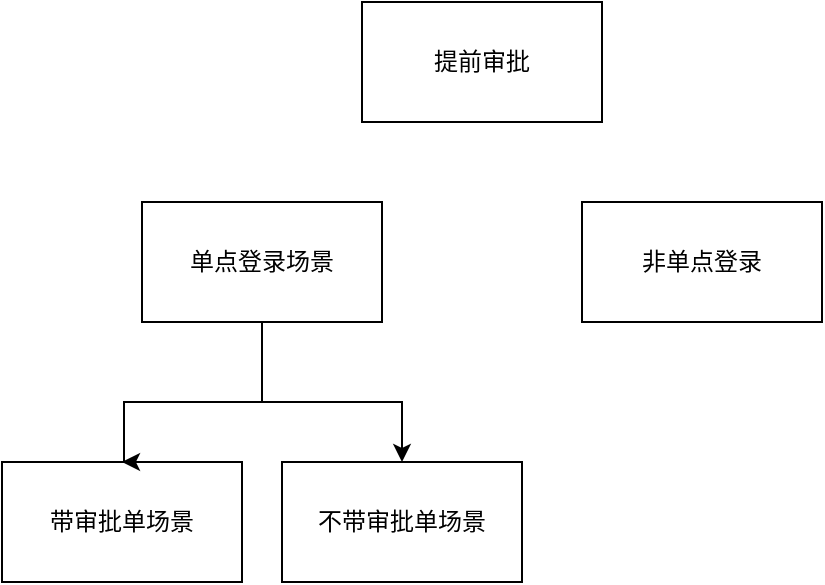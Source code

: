 <mxfile version="26.0.6">
  <diagram name="Page-1" id="ruTP5SwrVkS9TxAR0y9q">
    <mxGraphModel dx="1026" dy="580" grid="1" gridSize="10" guides="1" tooltips="1" connect="1" arrows="1" fold="1" page="1" pageScale="1" pageWidth="827" pageHeight="1169" math="0" shadow="0">
      <root>
        <mxCell id="0" />
        <mxCell id="1" parent="0" />
        <mxCell id="-Ocu-fAjUHxnrkAx-ICQ-1" value="提前审批" style="rounded=0;whiteSpace=wrap;html=1;" vertex="1" parent="1">
          <mxGeometry x="360" y="120" width="120" height="60" as="geometry" />
        </mxCell>
        <mxCell id="-Ocu-fAjUHxnrkAx-ICQ-10" style="edgeStyle=orthogonalEdgeStyle;rounded=0;orthogonalLoop=1;jettySize=auto;html=1;entryX=0.5;entryY=0;entryDx=0;entryDy=0;" edge="1" parent="1" source="-Ocu-fAjUHxnrkAx-ICQ-2" target="-Ocu-fAjUHxnrkAx-ICQ-6">
          <mxGeometry relative="1" as="geometry">
            <Array as="points">
              <mxPoint x="310" y="320" />
              <mxPoint x="380" y="320" />
            </Array>
          </mxGeometry>
        </mxCell>
        <mxCell id="-Ocu-fAjUHxnrkAx-ICQ-2" value="单点登录场景" style="rounded=0;whiteSpace=wrap;html=1;" vertex="1" parent="1">
          <mxGeometry x="250" y="220" width="120" height="60" as="geometry" />
        </mxCell>
        <mxCell id="-Ocu-fAjUHxnrkAx-ICQ-3" value="非单点登录" style="rounded=0;whiteSpace=wrap;html=1;" vertex="1" parent="1">
          <mxGeometry x="470" y="220" width="120" height="60" as="geometry" />
        </mxCell>
        <mxCell id="-Ocu-fAjUHxnrkAx-ICQ-4" value="带审批单场景" style="whiteSpace=wrap;html=1;rounded=0;" vertex="1" parent="1">
          <mxGeometry x="180" y="350" width="120" height="60" as="geometry" />
        </mxCell>
        <mxCell id="-Ocu-fAjUHxnrkAx-ICQ-6" value="不带审批单场景" style="whiteSpace=wrap;html=1;rounded=0;" vertex="1" parent="1">
          <mxGeometry x="320" y="350" width="120" height="60" as="geometry" />
        </mxCell>
        <mxCell id="-Ocu-fAjUHxnrkAx-ICQ-11" style="edgeStyle=orthogonalEdgeStyle;rounded=0;orthogonalLoop=1;jettySize=auto;html=1;entryX=0.5;entryY=0;entryDx=0;entryDy=0;" edge="1" parent="1">
          <mxGeometry relative="1" as="geometry">
            <mxPoint x="310" y="280" as="sourcePoint" />
            <mxPoint x="240" y="350" as="targetPoint" />
            <Array as="points">
              <mxPoint x="310" y="320" />
              <mxPoint x="241" y="320" />
            </Array>
          </mxGeometry>
        </mxCell>
      </root>
    </mxGraphModel>
  </diagram>
</mxfile>
